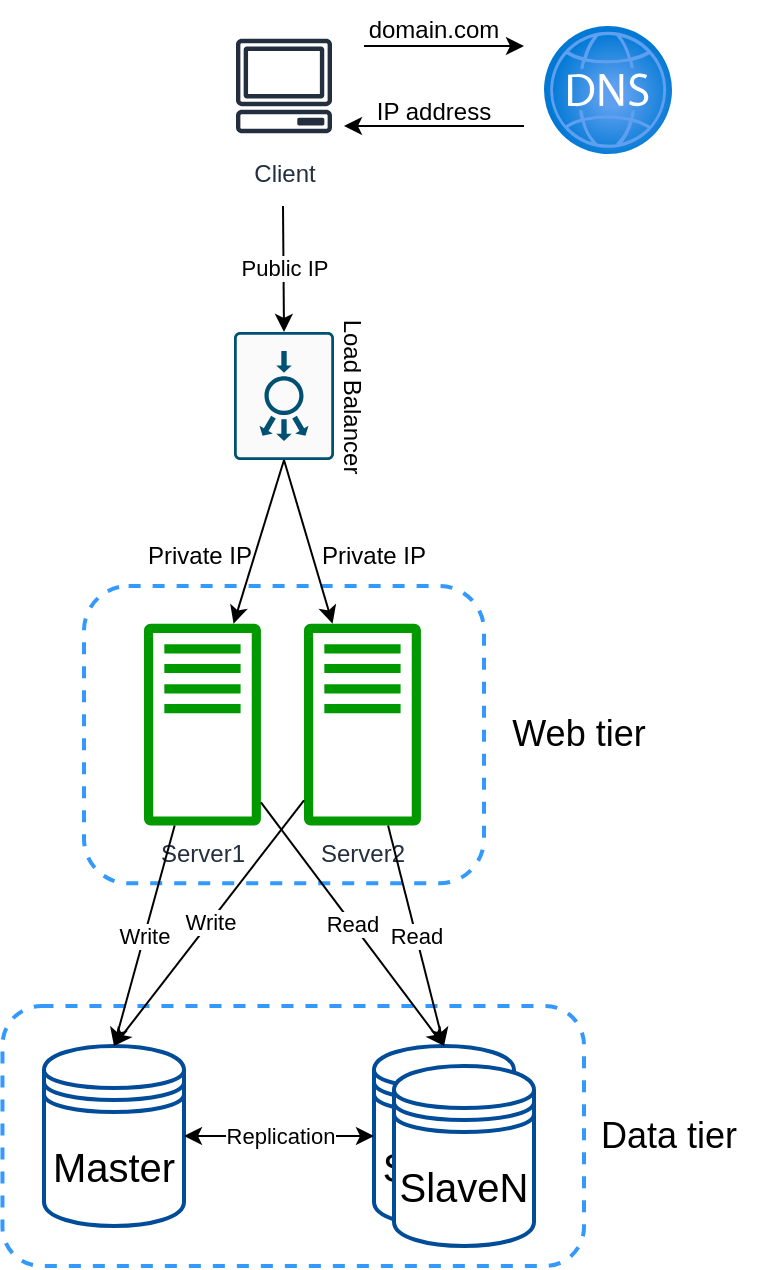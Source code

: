 <mxfile version="24.2.3" type="github">
  <diagram name="Page-1" id="aJdUUnHXH2kh8VmLgzIS">
    <mxGraphModel dx="1243" dy="831" grid="1" gridSize="10" guides="1" tooltips="1" connect="1" arrows="1" fold="1" page="1" pageScale="1" pageWidth="850" pageHeight="1100" math="0" shadow="0">
      <root>
        <mxCell id="0" />
        <mxCell id="1" parent="0" />
        <mxCell id="u_6Jhnb3s3K0sa4x8jdL-8" value="" style="rounded=1;whiteSpace=wrap;html=1;dashed=1;strokeWidth=2;fillColor=none;strokeColor=#3399FF;" vertex="1" parent="1">
          <mxGeometry x="239.23" y="560" width="290.77" height="130" as="geometry" />
        </mxCell>
        <mxCell id="bp-vKxV_hlAgK0k2TYMo-3" value="" style="rounded=1;whiteSpace=wrap;html=1;dashed=1;strokeWidth=2;fillColor=none;fontColor=#000000;strokeColor=#3399FF;" parent="1" vertex="1">
          <mxGeometry x="280" y="350" width="200" height="148.67" as="geometry" />
        </mxCell>
        <mxCell id="IRDAZbnhrmjxmqdq8_ro-2" value="" style="image;aspect=fixed;html=1;points=[];align=center;fontSize=12;image=img/lib/azure2/networking/DNS_Zones.svg;" parent="1" vertex="1">
          <mxGeometry x="510" y="70" width="64" height="64" as="geometry" />
        </mxCell>
        <mxCell id="IRDAZbnhrmjxmqdq8_ro-3" value="Client" style="sketch=0;outlineConnect=0;fontColor=#232F3E;gradientColor=none;strokeColor=#232F3E;fillColor=#ffffff;dashed=0;verticalLabelPosition=bottom;verticalAlign=top;align=center;html=1;fontSize=12;fontStyle=0;aspect=fixed;shape=mxgraph.aws4.resourceIcon;resIcon=mxgraph.aws4.client;" parent="1" vertex="1">
          <mxGeometry x="350" y="70" width="60" height="60" as="geometry" />
        </mxCell>
        <mxCell id="IRDAZbnhrmjxmqdq8_ro-4" value="" style="endArrow=classic;html=1;rounded=0;" parent="1" edge="1">
          <mxGeometry width="50" height="50" relative="1" as="geometry">
            <mxPoint x="420" y="80" as="sourcePoint" />
            <mxPoint x="500" y="80" as="targetPoint" />
          </mxGeometry>
        </mxCell>
        <mxCell id="IRDAZbnhrmjxmqdq8_ro-5" value="" style="endArrow=classic;html=1;rounded=0;" parent="1" edge="1">
          <mxGeometry width="50" height="50" relative="1" as="geometry">
            <mxPoint x="500" y="120" as="sourcePoint" />
            <mxPoint x="410" y="120" as="targetPoint" />
          </mxGeometry>
        </mxCell>
        <mxCell id="IRDAZbnhrmjxmqdq8_ro-6" value="domain.com" style="text;html=1;align=center;verticalAlign=middle;whiteSpace=wrap;rounded=0;" parent="1" vertex="1">
          <mxGeometry x="425" y="57" width="60" height="30" as="geometry" />
        </mxCell>
        <mxCell id="IRDAZbnhrmjxmqdq8_ro-7" value="IP address" style="text;html=1;align=center;verticalAlign=middle;whiteSpace=wrap;rounded=0;" parent="1" vertex="1">
          <mxGeometry x="425" y="98" width="60" height="30" as="geometry" />
        </mxCell>
        <mxCell id="IRDAZbnhrmjxmqdq8_ro-9" value="Public IP" style="endArrow=classic;html=1;rounded=0;entryX=0;entryY=0.5;entryDx=0;entryDy=0;entryPerimeter=0;" parent="1" target="bp-vKxV_hlAgK0k2TYMo-7" edge="1">
          <mxGeometry width="50" height="50" relative="1" as="geometry">
            <mxPoint x="379.5" y="160" as="sourcePoint" />
            <mxPoint x="379.5" y="230" as="targetPoint" />
          </mxGeometry>
        </mxCell>
        <mxCell id="IGtKASbwkltZqIFQSp29-2" value="&lt;font style=&quot;font-size: 20px;&quot;&gt;Master&lt;/font&gt;" style="shape=datastore;whiteSpace=wrap;html=1;strokeColor=#004C99;strokeWidth=2;" parent="1" vertex="1">
          <mxGeometry x="260" y="580" width="70" height="90" as="geometry" />
        </mxCell>
        <mxCell id="bp-vKxV_hlAgK0k2TYMo-1" value="Server1" style="sketch=0;outlineConnect=0;fontColor=#232F3E;gradientColor=none;fillColor=#009900;strokeColor=none;dashed=0;verticalLabelPosition=bottom;verticalAlign=top;align=center;html=1;fontSize=12;fontStyle=0;aspect=fixed;pointerEvents=1;shape=mxgraph.aws4.traditional_server;strokeWidth=1;" parent="1" vertex="1">
          <mxGeometry x="310" y="368.67" width="58.46" height="101.33" as="geometry" />
        </mxCell>
        <mxCell id="bp-vKxV_hlAgK0k2TYMo-2" value="Server2" style="sketch=0;outlineConnect=0;fontColor=#232F3E;gradientColor=none;fillColor=#009900;strokeColor=none;dashed=0;verticalLabelPosition=bottom;verticalAlign=top;align=center;html=1;fontSize=12;fontStyle=0;aspect=fixed;pointerEvents=1;shape=mxgraph.aws4.traditional_server;strokeWidth=1;" parent="1" vertex="1">
          <mxGeometry x="390" y="368.67" width="58.46" height="101.33" as="geometry" />
        </mxCell>
        <mxCell id="bp-vKxV_hlAgK0k2TYMo-7" value="Load Balancer" style="sketch=0;points=[[0.015,0.015,0],[0.985,0.015,0],[0.985,0.985,0],[0.015,0.985,0],[0.25,0,0],[0.5,0,0],[0.75,0,0],[1,0.25,0],[1,0.5,0],[1,0.75,0],[0.75,1,0],[0.5,1,0],[0.25,1,0],[0,0.75,0],[0,0.5,0],[0,0.25,0]];verticalLabelPosition=top;html=1;verticalAlign=bottom;aspect=fixed;align=center;pointerEvents=1;shape=mxgraph.cisco19.rect;prIcon=load_balancer;fillColor=#FAFAFA;strokeColor=#005073;labelPosition=center;rotation=90;textDirection=ltr;" parent="1" vertex="1">
          <mxGeometry x="348" y="230" width="64" height="50" as="geometry" />
        </mxCell>
        <mxCell id="bp-vKxV_hlAgK0k2TYMo-8" value="" style="endArrow=classic;html=1;rounded=0;exitX=1;exitY=0.5;exitDx=0;exitDy=0;exitPerimeter=0;" parent="1" source="bp-vKxV_hlAgK0k2TYMo-7" target="bp-vKxV_hlAgK0k2TYMo-1" edge="1">
          <mxGeometry width="50" height="50" relative="1" as="geometry">
            <mxPoint x="190" y="300" as="sourcePoint" />
            <mxPoint x="240" y="250" as="targetPoint" />
          </mxGeometry>
        </mxCell>
        <mxCell id="bp-vKxV_hlAgK0k2TYMo-9" value="" style="endArrow=classic;html=1;rounded=0;exitX=1;exitY=0.5;exitDx=0;exitDy=0;exitPerimeter=0;" parent="1" source="bp-vKxV_hlAgK0k2TYMo-7" target="bp-vKxV_hlAgK0k2TYMo-2" edge="1">
          <mxGeometry width="50" height="50" relative="1" as="geometry">
            <mxPoint x="359" y="289" as="sourcePoint" />
            <mxPoint x="353" y="379" as="targetPoint" />
          </mxGeometry>
        </mxCell>
        <mxCell id="bp-vKxV_hlAgK0k2TYMo-10" value="Private IP" style="text;html=1;align=center;verticalAlign=middle;whiteSpace=wrap;rounded=0;" parent="1" vertex="1">
          <mxGeometry x="395" y="320" width="60" height="30" as="geometry" />
        </mxCell>
        <mxCell id="bp-vKxV_hlAgK0k2TYMo-11" value="Private IP" style="text;html=1;align=center;verticalAlign=middle;whiteSpace=wrap;rounded=0;" parent="1" vertex="1">
          <mxGeometry x="308.46" y="320" width="60" height="30" as="geometry" />
        </mxCell>
        <mxCell id="u_6Jhnb3s3K0sa4x8jdL-1" value="&lt;font style=&quot;font-size: 20px;&quot;&gt;Slave1&lt;/font&gt;" style="shape=datastore;whiteSpace=wrap;html=1;strokeColor=#004C99;strokeWidth=2;" vertex="1" parent="1">
          <mxGeometry x="425" y="580" width="70" height="90" as="geometry" />
        </mxCell>
        <mxCell id="u_6Jhnb3s3K0sa4x8jdL-2" value="&lt;font style=&quot;font-size: 20px;&quot;&gt;SlaveN&lt;/font&gt;" style="shape=datastore;whiteSpace=wrap;html=1;strokeColor=#004C99;strokeWidth=2;" vertex="1" parent="1">
          <mxGeometry x="435" y="590" width="70" height="90" as="geometry" />
        </mxCell>
        <mxCell id="u_6Jhnb3s3K0sa4x8jdL-3" value="Replication" style="endArrow=classic;startArrow=classic;html=1;rounded=0;exitX=1;exitY=0.5;exitDx=0;exitDy=0;entryX=0;entryY=0.5;entryDx=0;entryDy=0;" edge="1" parent="1" source="IGtKASbwkltZqIFQSp29-2" target="u_6Jhnb3s3K0sa4x8jdL-1">
          <mxGeometry width="50" height="50" relative="1" as="geometry">
            <mxPoint x="400" y="450" as="sourcePoint" />
            <mxPoint x="450" y="400" as="targetPoint" />
          </mxGeometry>
        </mxCell>
        <mxCell id="u_6Jhnb3s3K0sa4x8jdL-4" value="Write" style="endArrow=classic;html=1;rounded=0;entryX=0.5;entryY=0;entryDx=0;entryDy=0;" edge="1" parent="1" source="bp-vKxV_hlAgK0k2TYMo-1" target="IGtKASbwkltZqIFQSp29-2">
          <mxGeometry width="50" height="50" relative="1" as="geometry">
            <mxPoint x="400" y="450" as="sourcePoint" />
            <mxPoint x="450" y="400" as="targetPoint" />
          </mxGeometry>
        </mxCell>
        <mxCell id="u_6Jhnb3s3K0sa4x8jdL-5" value="Write" style="endArrow=classic;html=1;rounded=0;entryX=0.5;entryY=0;entryDx=0;entryDy=0;" edge="1" parent="1" source="bp-vKxV_hlAgK0k2TYMo-2" target="IGtKASbwkltZqIFQSp29-2">
          <mxGeometry width="50" height="50" relative="1" as="geometry">
            <mxPoint x="333" y="480" as="sourcePoint" />
            <mxPoint x="305" y="570" as="targetPoint" />
          </mxGeometry>
        </mxCell>
        <mxCell id="u_6Jhnb3s3K0sa4x8jdL-6" value="Read" style="endArrow=classic;html=1;rounded=0;entryX=0.5;entryY=0;entryDx=0;entryDy=0;" edge="1" parent="1" source="bp-vKxV_hlAgK0k2TYMo-1" target="u_6Jhnb3s3K0sa4x8jdL-1">
          <mxGeometry width="50" height="50" relative="1" as="geometry">
            <mxPoint x="343" y="490" as="sourcePoint" />
            <mxPoint x="315" y="580" as="targetPoint" />
          </mxGeometry>
        </mxCell>
        <mxCell id="u_6Jhnb3s3K0sa4x8jdL-7" value="Read" style="endArrow=classic;html=1;rounded=0;entryX=0.5;entryY=0;entryDx=0;entryDy=0;" edge="1" parent="1" source="bp-vKxV_hlAgK0k2TYMo-2" target="u_6Jhnb3s3K0sa4x8jdL-1">
          <mxGeometry width="50" height="50" relative="1" as="geometry">
            <mxPoint x="353" y="500" as="sourcePoint" />
            <mxPoint x="325" y="590" as="targetPoint" />
          </mxGeometry>
        </mxCell>
        <mxCell id="u_6Jhnb3s3K0sa4x8jdL-9" value="Web tier" style="text;html=1;align=center;verticalAlign=middle;whiteSpace=wrap;rounded=0;fontSize=18;" vertex="1" parent="1">
          <mxGeometry x="485" y="409.34" width="85" height="30" as="geometry" />
        </mxCell>
        <mxCell id="u_6Jhnb3s3K0sa4x8jdL-10" value="Data tier" style="text;html=1;align=center;verticalAlign=middle;whiteSpace=wrap;rounded=0;fontSize=18;" vertex="1" parent="1">
          <mxGeometry x="530" y="610" width="85" height="30" as="geometry" />
        </mxCell>
      </root>
    </mxGraphModel>
  </diagram>
</mxfile>
